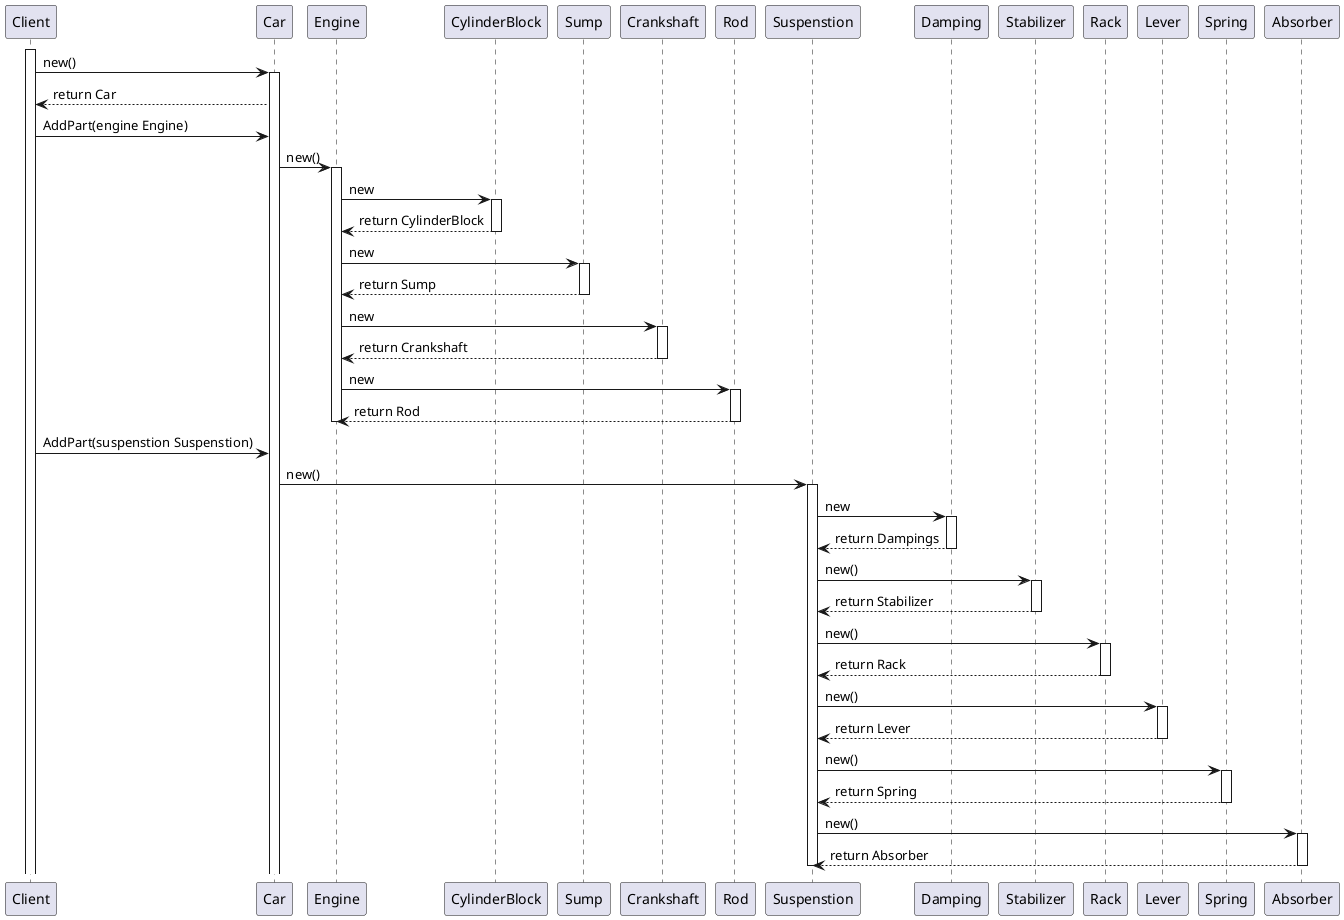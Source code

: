```plantuml

@startuml compactor-seq

activate Client
Client -> Car: new()

activate Car
Client <-- Car: return Car




Client -> Car: AddPart(engine Engine)
Car ->Engine: new()
activate Engine



CylinderBlock <- Engine:new 
activate CylinderBlock
CylinderBlock --> Engine:return CylinderBlock
deactivate CylinderBlock


Sump <- Engine:new 
activate Sump
Sump --> Engine:return Sump
deactivate Sump




Crankshaft <- Engine:new 
activate Crankshaft
Crankshaft --> Engine:return Crankshaft
deactivate Crankshaft



Rod <- Engine:new 
activate Rod
Rod --> Engine:return Rod
deactivate Rod

deactivate Engine

Client -> Car: AddPart(suspenstion Suspenstion)
Car ->Suspenstion: new()
activate Suspenstion


Damping <- Suspenstion:new 
activate Damping
Damping --> Suspenstion:return Dampings
deactivate Damping

Stabilizer  <- Suspenstion:new()
activate Stabilizer
Stabilizer --> Suspenstion:return Stabilizer
deactivate Stabilizer

Rack  <- Suspenstion:new()
activate Rack
Rack --> Suspenstion:return Rack

deactivate Rack
Lever  <- Suspenstion:new()
activate Lever
Lever --> Suspenstion:return Lever

deactivate Lever
Spring  <- Suspenstion:new()
activate Spring
Spring --> Suspenstion:return Spring

deactivate Spring
Absorber <- Suspenstion:new()
activate Absorber
Absorber --> Suspenstion:return Absorber

deactivate Absorber
deactivate Suspenstion






@enduml

```
